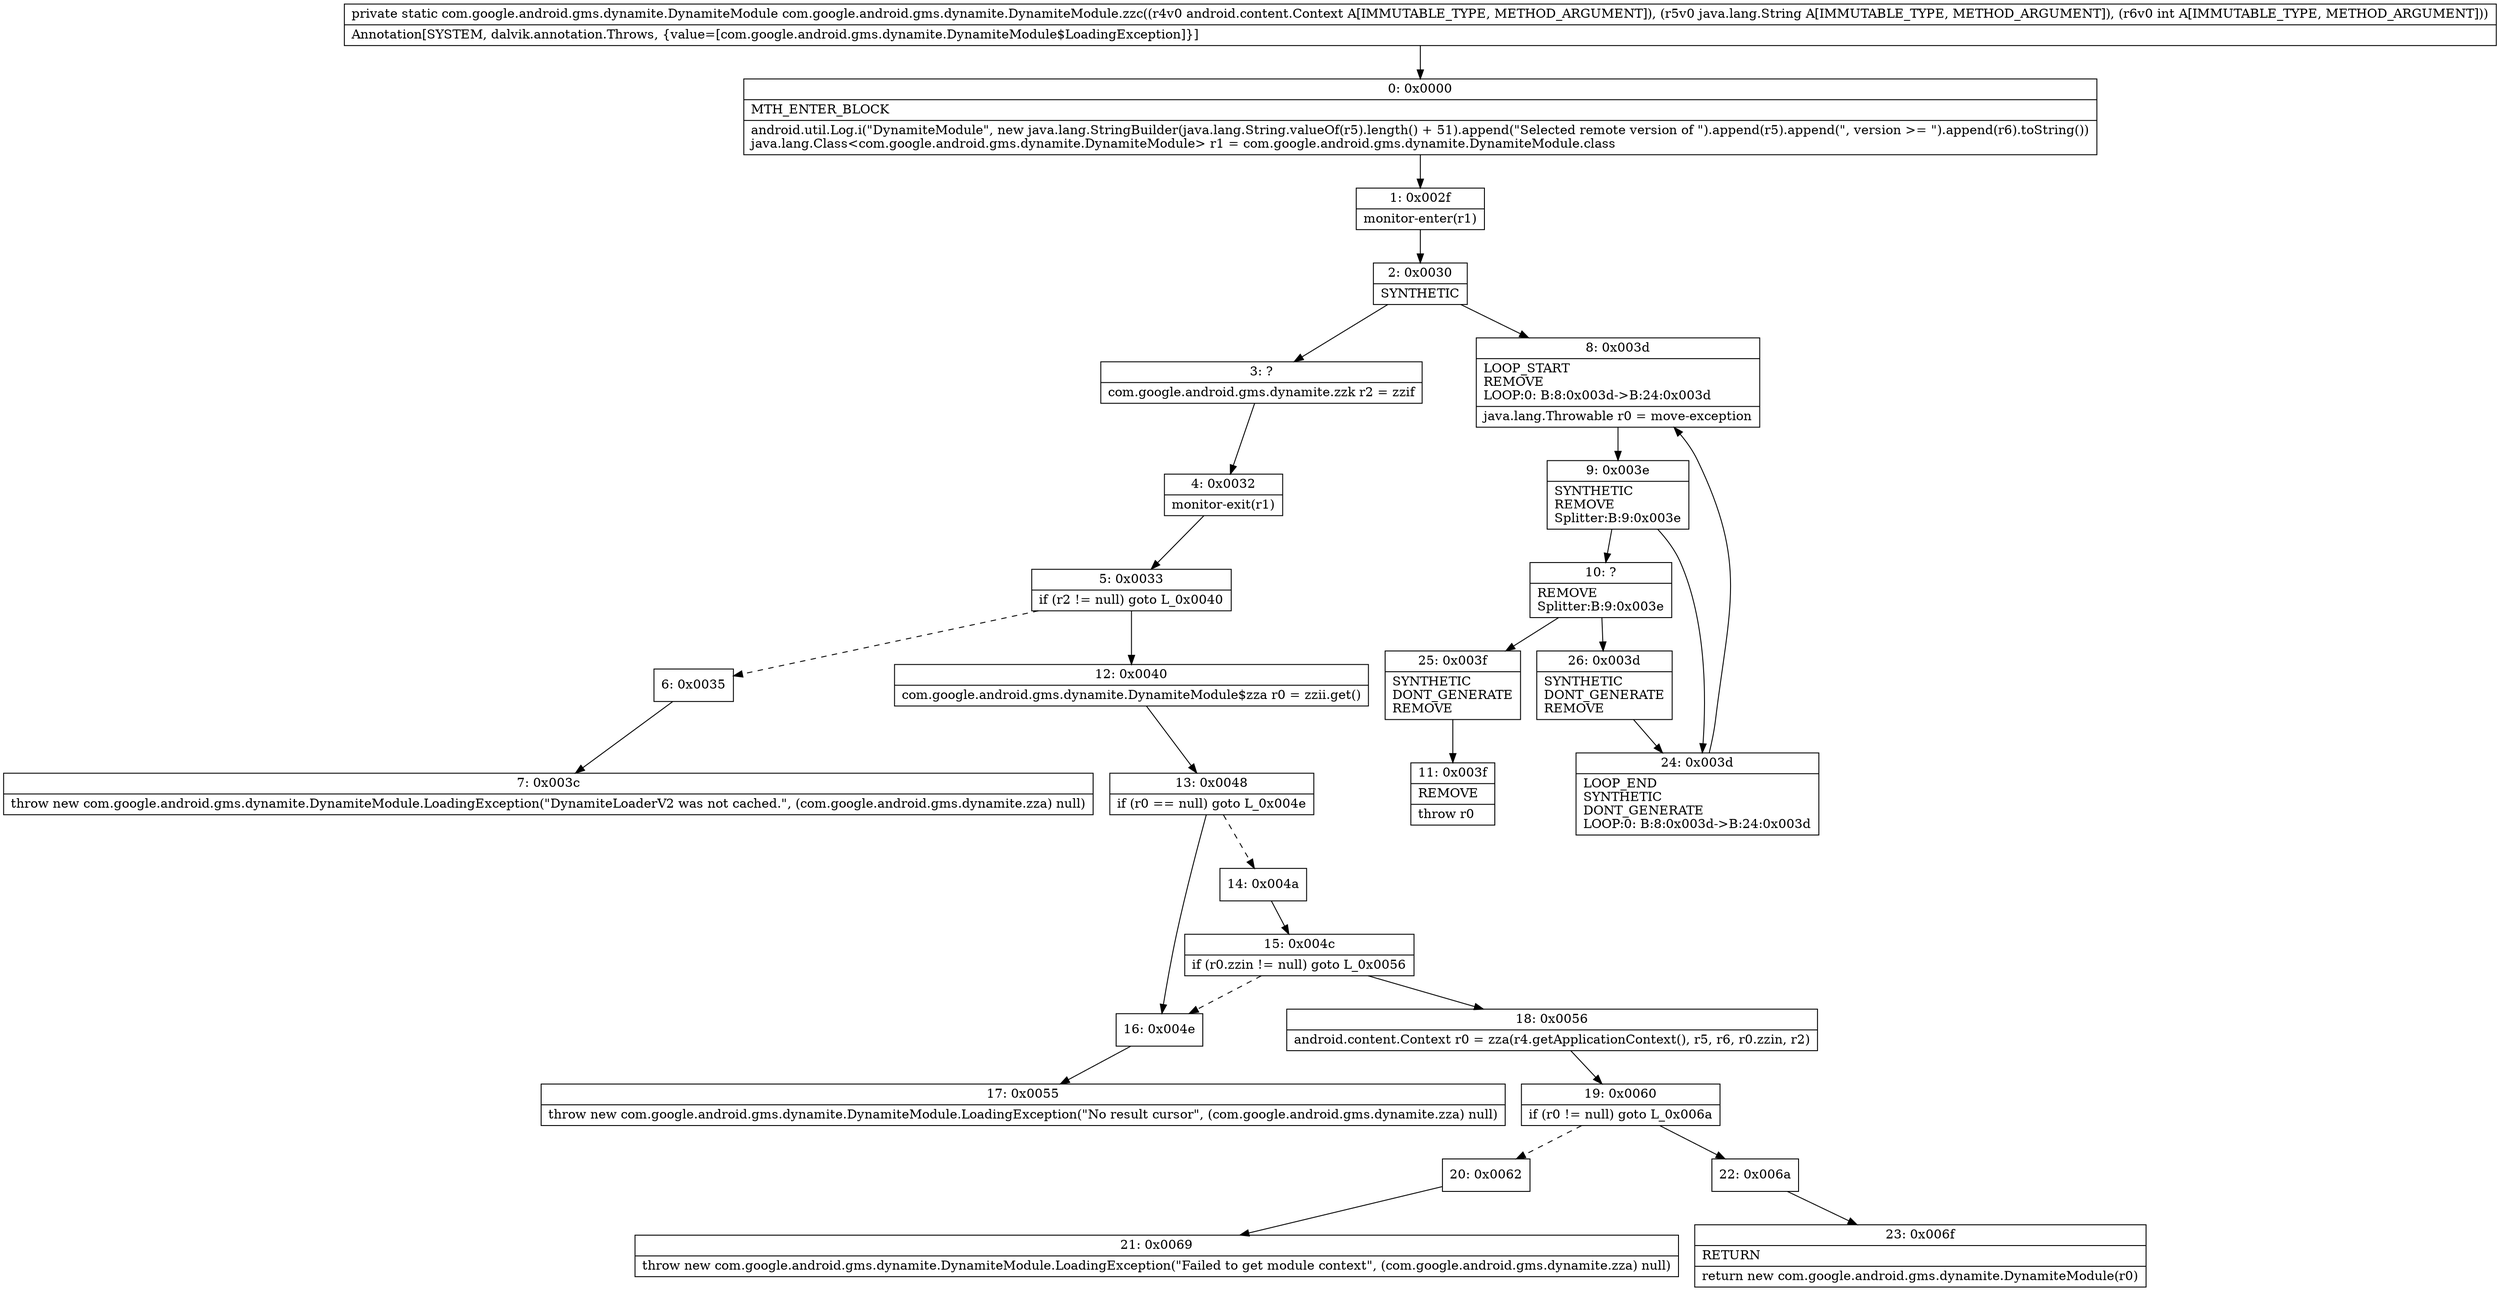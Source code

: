 digraph "CFG forcom.google.android.gms.dynamite.DynamiteModule.zzc(Landroid\/content\/Context;Ljava\/lang\/String;I)Lcom\/google\/android\/gms\/dynamite\/DynamiteModule;" {
Node_0 [shape=record,label="{0\:\ 0x0000|MTH_ENTER_BLOCK\l|android.util.Log.i(\"DynamiteModule\", new java.lang.StringBuilder(java.lang.String.valueOf(r5).length() + 51).append(\"Selected remote version of \").append(r5).append(\", version \>= \").append(r6).toString())\ljava.lang.Class\<com.google.android.gms.dynamite.DynamiteModule\> r1 = com.google.android.gms.dynamite.DynamiteModule.class\l}"];
Node_1 [shape=record,label="{1\:\ 0x002f|monitor\-enter(r1)\l}"];
Node_2 [shape=record,label="{2\:\ 0x0030|SYNTHETIC\l}"];
Node_3 [shape=record,label="{3\:\ ?|com.google.android.gms.dynamite.zzk r2 = zzif\l}"];
Node_4 [shape=record,label="{4\:\ 0x0032|monitor\-exit(r1)\l}"];
Node_5 [shape=record,label="{5\:\ 0x0033|if (r2 != null) goto L_0x0040\l}"];
Node_6 [shape=record,label="{6\:\ 0x0035}"];
Node_7 [shape=record,label="{7\:\ 0x003c|throw new com.google.android.gms.dynamite.DynamiteModule.LoadingException(\"DynamiteLoaderV2 was not cached.\", (com.google.android.gms.dynamite.zza) null)\l}"];
Node_8 [shape=record,label="{8\:\ 0x003d|LOOP_START\lREMOVE\lLOOP:0: B:8:0x003d\-\>B:24:0x003d\l|java.lang.Throwable r0 = move\-exception\l}"];
Node_9 [shape=record,label="{9\:\ 0x003e|SYNTHETIC\lREMOVE\lSplitter:B:9:0x003e\l}"];
Node_10 [shape=record,label="{10\:\ ?|REMOVE\lSplitter:B:9:0x003e\l}"];
Node_11 [shape=record,label="{11\:\ 0x003f|REMOVE\l|throw r0\l}"];
Node_12 [shape=record,label="{12\:\ 0x0040|com.google.android.gms.dynamite.DynamiteModule$zza r0 = zzii.get()\l}"];
Node_13 [shape=record,label="{13\:\ 0x0048|if (r0 == null) goto L_0x004e\l}"];
Node_14 [shape=record,label="{14\:\ 0x004a}"];
Node_15 [shape=record,label="{15\:\ 0x004c|if (r0.zzin != null) goto L_0x0056\l}"];
Node_16 [shape=record,label="{16\:\ 0x004e}"];
Node_17 [shape=record,label="{17\:\ 0x0055|throw new com.google.android.gms.dynamite.DynamiteModule.LoadingException(\"No result cursor\", (com.google.android.gms.dynamite.zza) null)\l}"];
Node_18 [shape=record,label="{18\:\ 0x0056|android.content.Context r0 = zza(r4.getApplicationContext(), r5, r6, r0.zzin, r2)\l}"];
Node_19 [shape=record,label="{19\:\ 0x0060|if (r0 != null) goto L_0x006a\l}"];
Node_20 [shape=record,label="{20\:\ 0x0062}"];
Node_21 [shape=record,label="{21\:\ 0x0069|throw new com.google.android.gms.dynamite.DynamiteModule.LoadingException(\"Failed to get module context\", (com.google.android.gms.dynamite.zza) null)\l}"];
Node_22 [shape=record,label="{22\:\ 0x006a}"];
Node_23 [shape=record,label="{23\:\ 0x006f|RETURN\l|return new com.google.android.gms.dynamite.DynamiteModule(r0)\l}"];
Node_24 [shape=record,label="{24\:\ 0x003d|LOOP_END\lSYNTHETIC\lDONT_GENERATE\lLOOP:0: B:8:0x003d\-\>B:24:0x003d\l}"];
Node_25 [shape=record,label="{25\:\ 0x003f|SYNTHETIC\lDONT_GENERATE\lREMOVE\l}"];
Node_26 [shape=record,label="{26\:\ 0x003d|SYNTHETIC\lDONT_GENERATE\lREMOVE\l}"];
MethodNode[shape=record,label="{private static com.google.android.gms.dynamite.DynamiteModule com.google.android.gms.dynamite.DynamiteModule.zzc((r4v0 android.content.Context A[IMMUTABLE_TYPE, METHOD_ARGUMENT]), (r5v0 java.lang.String A[IMMUTABLE_TYPE, METHOD_ARGUMENT]), (r6v0 int A[IMMUTABLE_TYPE, METHOD_ARGUMENT]))  | Annotation[SYSTEM, dalvik.annotation.Throws, \{value=[com.google.android.gms.dynamite.DynamiteModule$LoadingException]\}]\l}"];
MethodNode -> Node_0;
Node_0 -> Node_1;
Node_1 -> Node_2;
Node_2 -> Node_3;
Node_2 -> Node_8;
Node_3 -> Node_4;
Node_4 -> Node_5;
Node_5 -> Node_6[style=dashed];
Node_5 -> Node_12;
Node_6 -> Node_7;
Node_8 -> Node_9;
Node_9 -> Node_10;
Node_9 -> Node_24;
Node_10 -> Node_25;
Node_10 -> Node_26;
Node_12 -> Node_13;
Node_13 -> Node_14[style=dashed];
Node_13 -> Node_16;
Node_14 -> Node_15;
Node_15 -> Node_16[style=dashed];
Node_15 -> Node_18;
Node_16 -> Node_17;
Node_18 -> Node_19;
Node_19 -> Node_20[style=dashed];
Node_19 -> Node_22;
Node_20 -> Node_21;
Node_22 -> Node_23;
Node_24 -> Node_8;
Node_25 -> Node_11;
Node_26 -> Node_24;
}

